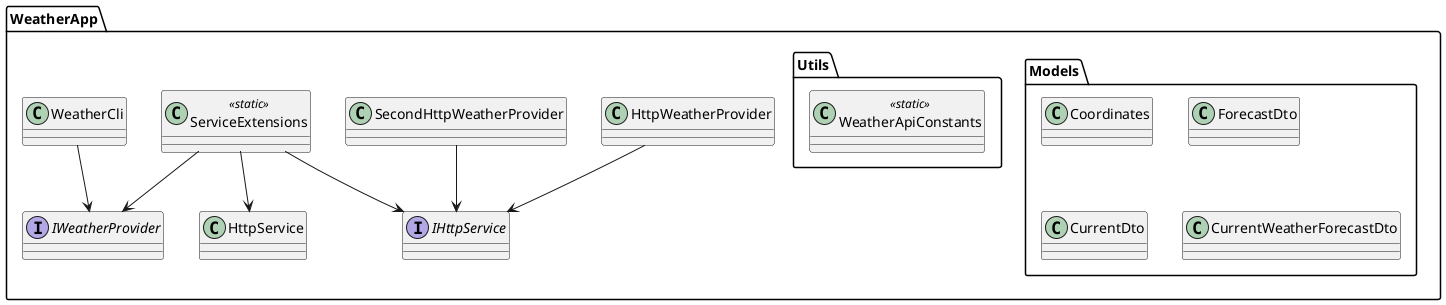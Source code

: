 @startuml
package "WeatherApp" {
  interface IHttpService
  interface IWeatherProvider
  class HttpService
  class HttpWeatherProvider
  class SecondHttpWeatherProvider
  class WeatherCli
  class ServiceExtensions <<static>>
}
package "WeatherApp.Models" {
  class Coordinates
  class ForecastDto
  class CurrentDto
  class CurrentWeatherForecastDto
}
package "WeatherApp.Utils" {
  class WeatherApiConstants <<static>>
}

WeatherCli --> IWeatherProvider
HttpWeatherProvider --> IHttpService
SecondHttpWeatherProvider --> IHttpService
ServiceExtensions --> IHttpService
ServiceExtensions --> HttpService
ServiceExtensions --> IWeatherProvider

@enduml